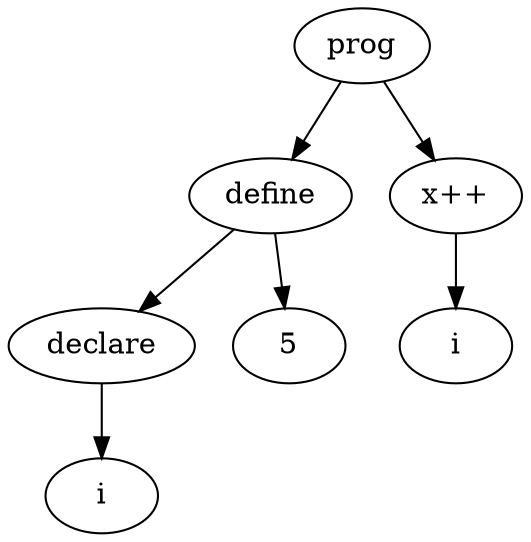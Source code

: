 digraph AST {
	node0[label="prog"]
	node1[label="define"]
	node0->node1
	node2[label="declare"]
	node1->node2
	node3[label="i"]
	node2->node3
	node4[label="5"]
	node1->node4
	node5[label="x++"]
	node0->node5
	node6[label="i"]
	node5->node6
}